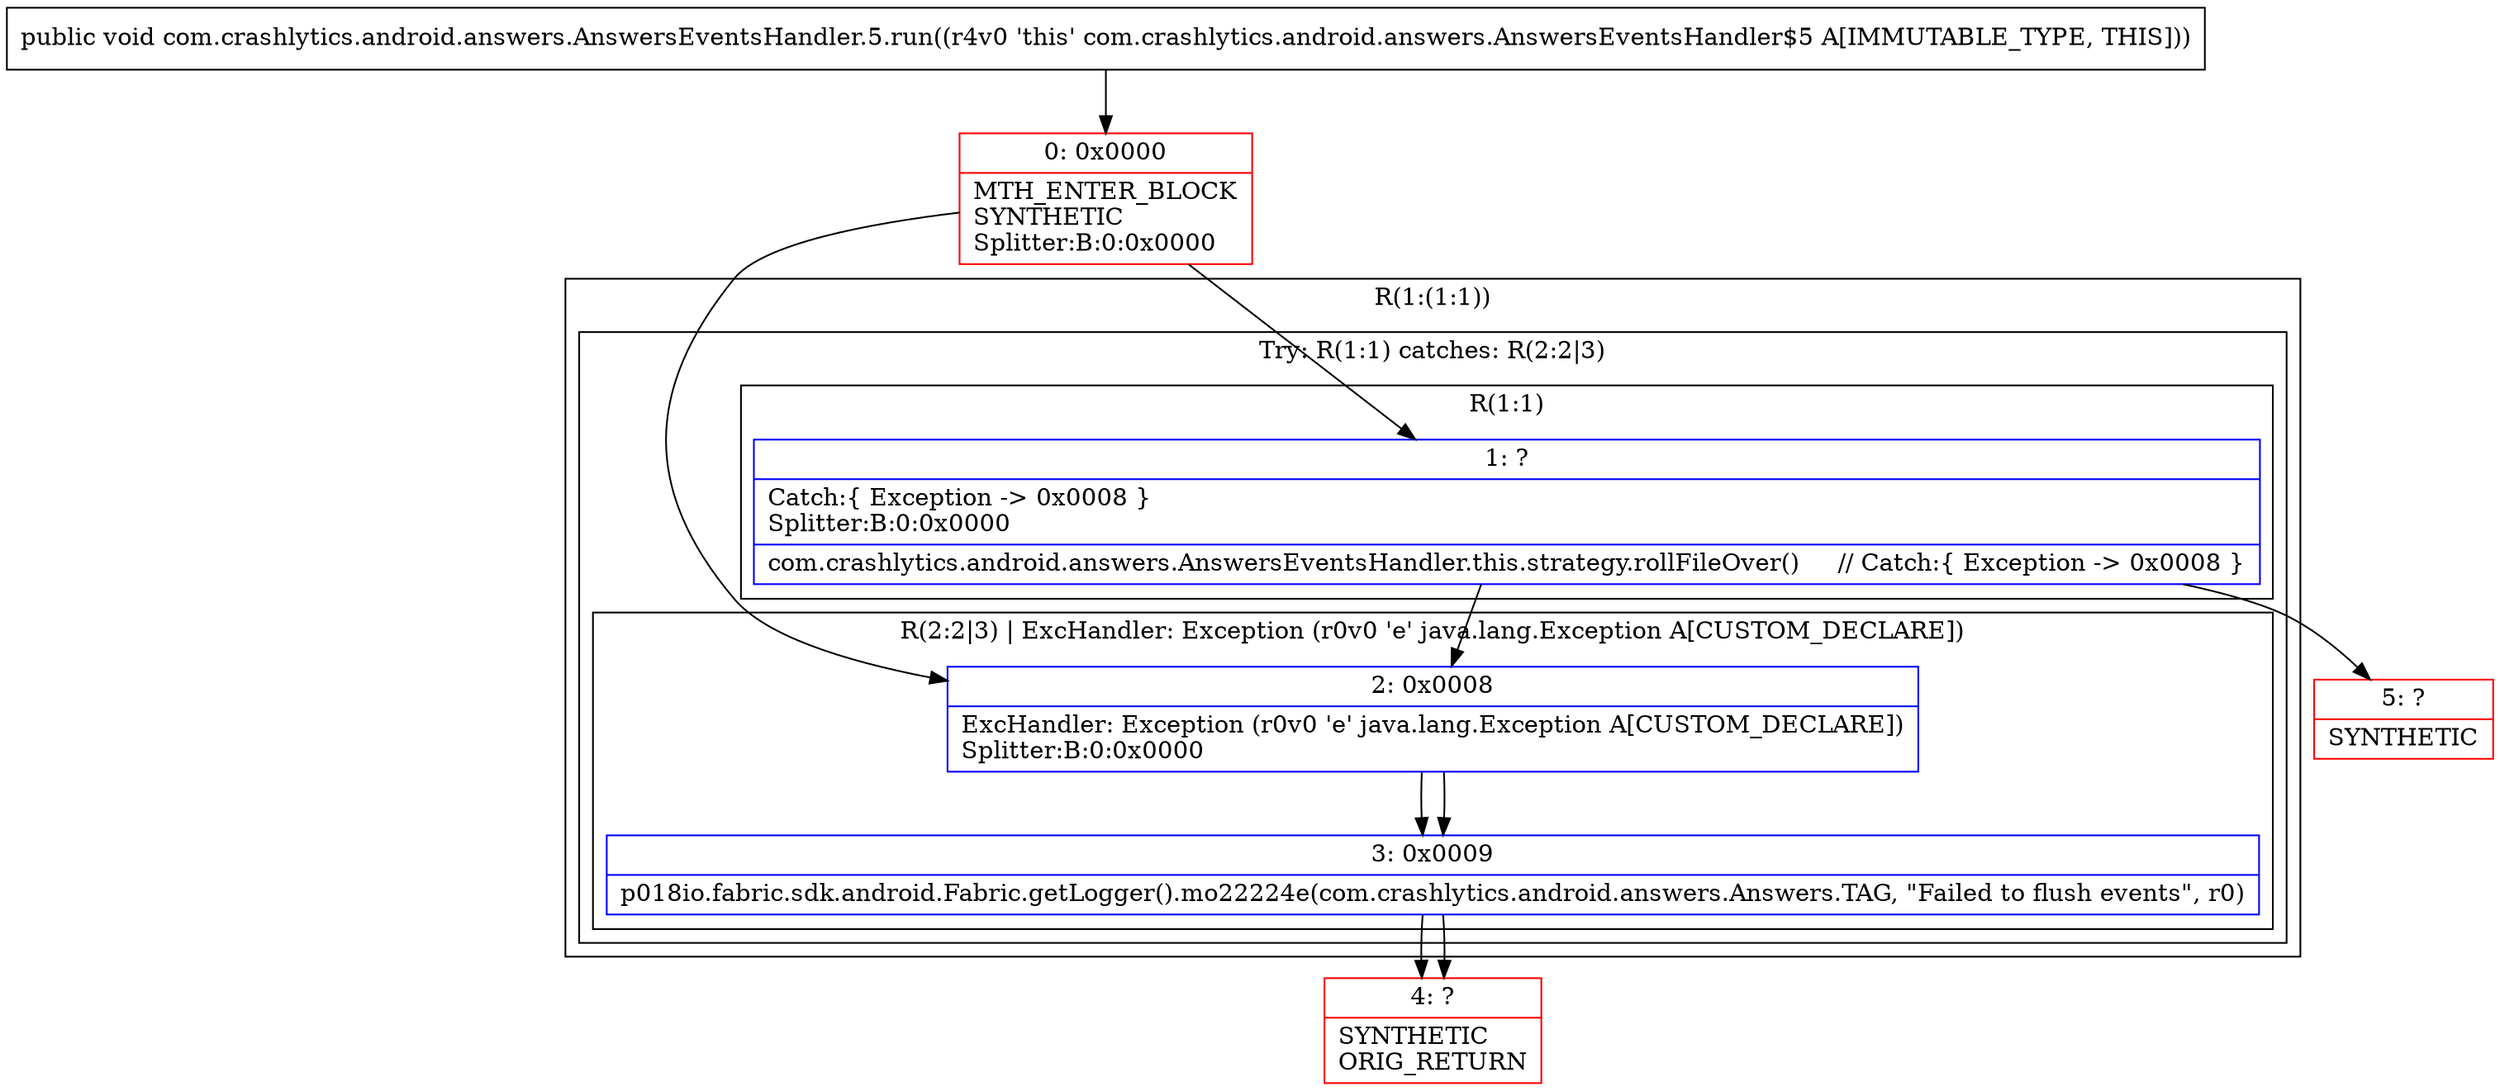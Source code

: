 digraph "CFG forcom.crashlytics.android.answers.AnswersEventsHandler.5.run()V" {
subgraph cluster_Region_1658365779 {
label = "R(1:(1:1))";
node [shape=record,color=blue];
subgraph cluster_TryCatchRegion_508308911 {
label = "Try: R(1:1) catches: R(2:2|3)";
node [shape=record,color=blue];
subgraph cluster_Region_2090777758 {
label = "R(1:1)";
node [shape=record,color=blue];
Node_1 [shape=record,label="{1\:\ ?|Catch:\{ Exception \-\> 0x0008 \}\lSplitter:B:0:0x0000\l|com.crashlytics.android.answers.AnswersEventsHandler.this.strategy.rollFileOver()     \/\/ Catch:\{ Exception \-\> 0x0008 \}\l}"];
}
subgraph cluster_Region_1214474520 {
label = "R(2:2|3) | ExcHandler: Exception (r0v0 'e' java.lang.Exception A[CUSTOM_DECLARE])\l";
node [shape=record,color=blue];
Node_2 [shape=record,label="{2\:\ 0x0008|ExcHandler: Exception (r0v0 'e' java.lang.Exception A[CUSTOM_DECLARE])\lSplitter:B:0:0x0000\l}"];
Node_3 [shape=record,label="{3\:\ 0x0009|p018io.fabric.sdk.android.Fabric.getLogger().mo22224e(com.crashlytics.android.answers.Answers.TAG, \"Failed to flush events\", r0)\l}"];
}
}
}
subgraph cluster_Region_1214474520 {
label = "R(2:2|3) | ExcHandler: Exception (r0v0 'e' java.lang.Exception A[CUSTOM_DECLARE])\l";
node [shape=record,color=blue];
Node_2 [shape=record,label="{2\:\ 0x0008|ExcHandler: Exception (r0v0 'e' java.lang.Exception A[CUSTOM_DECLARE])\lSplitter:B:0:0x0000\l}"];
Node_3 [shape=record,label="{3\:\ 0x0009|p018io.fabric.sdk.android.Fabric.getLogger().mo22224e(com.crashlytics.android.answers.Answers.TAG, \"Failed to flush events\", r0)\l}"];
}
Node_0 [shape=record,color=red,label="{0\:\ 0x0000|MTH_ENTER_BLOCK\lSYNTHETIC\lSplitter:B:0:0x0000\l}"];
Node_4 [shape=record,color=red,label="{4\:\ ?|SYNTHETIC\lORIG_RETURN\l}"];
Node_5 [shape=record,color=red,label="{5\:\ ?|SYNTHETIC\l}"];
MethodNode[shape=record,label="{public void com.crashlytics.android.answers.AnswersEventsHandler.5.run((r4v0 'this' com.crashlytics.android.answers.AnswersEventsHandler$5 A[IMMUTABLE_TYPE, THIS])) }"];
MethodNode -> Node_0;
Node_1 -> Node_2;
Node_1 -> Node_5;
Node_2 -> Node_3;
Node_3 -> Node_4;
Node_2 -> Node_3;
Node_3 -> Node_4;
Node_0 -> Node_1;
Node_0 -> Node_2;
}

